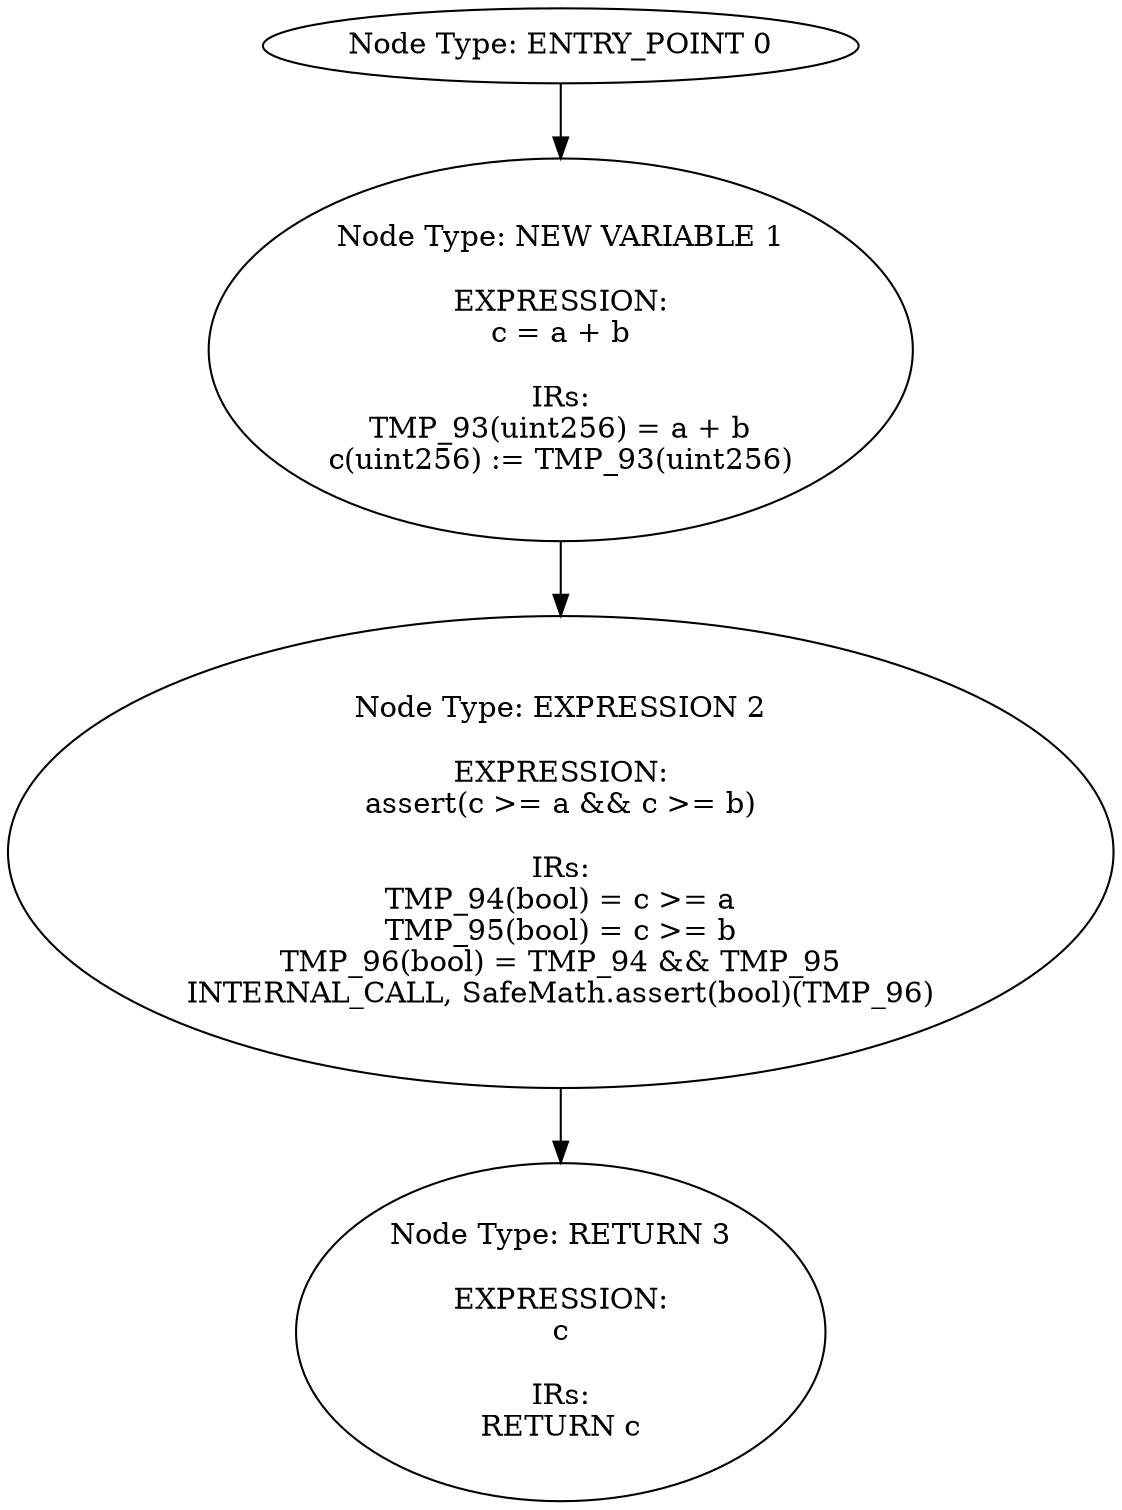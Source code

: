 digraph{
0[label="Node Type: ENTRY_POINT 0
"];
0->1;
1[label="Node Type: NEW VARIABLE 1

EXPRESSION:
c = a + b

IRs:
TMP_93(uint256) = a + b
c(uint256) := TMP_93(uint256)"];
1->2;
2[label="Node Type: EXPRESSION 2

EXPRESSION:
assert(c >= a && c >= b)

IRs:
TMP_94(bool) = c >= a
TMP_95(bool) = c >= b
TMP_96(bool) = TMP_94 && TMP_95
INTERNAL_CALL, SafeMath.assert(bool)(TMP_96)"];
2->3;
3[label="Node Type: RETURN 3

EXPRESSION:
c

IRs:
RETURN c"];
}
